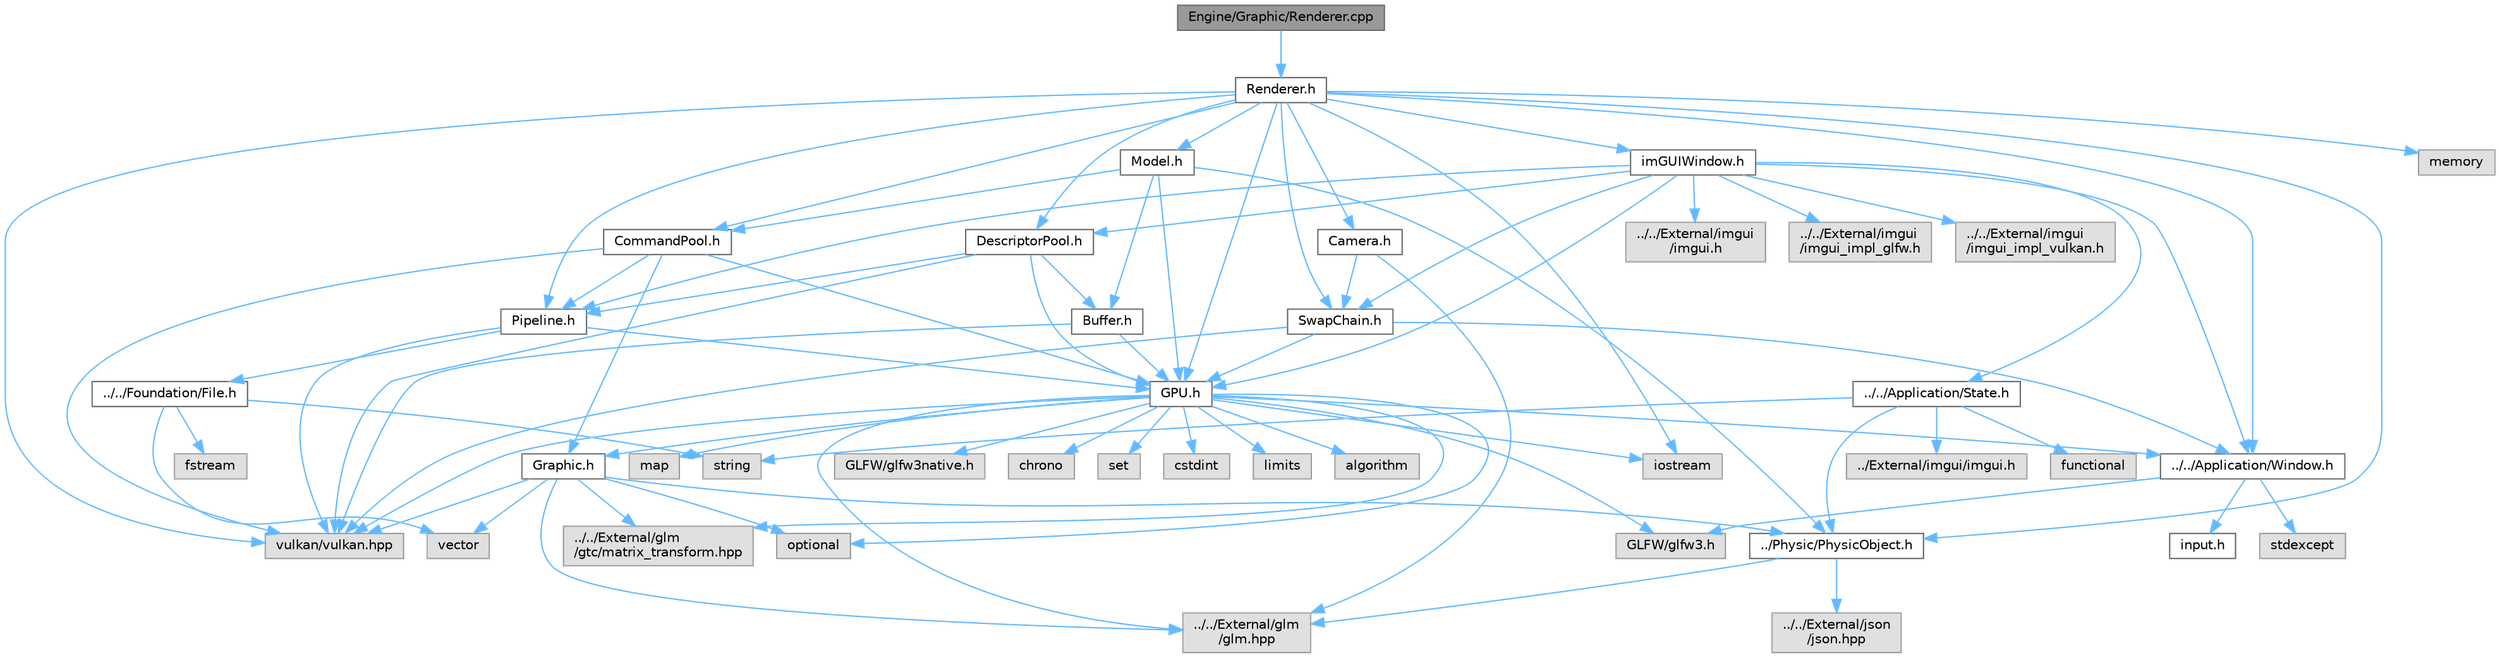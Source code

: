 digraph "Engine/Graphic/Renderer.cpp"
{
 // LATEX_PDF_SIZE
  bgcolor="transparent";
  edge [fontname=Helvetica,fontsize=10,labelfontname=Helvetica,labelfontsize=10];
  node [fontname=Helvetica,fontsize=10,shape=box,height=0.2,width=0.4];
  Node1 [id="Node000001",label="Engine/Graphic/Renderer.cpp",height=0.2,width=0.4,color="gray40", fillcolor="grey60", style="filled", fontcolor="black",tooltip=" "];
  Node1 -> Node2 [id="edge1_Node000001_Node000002",color="steelblue1",style="solid",tooltip=" "];
  Node2 [id="Node000002",label="Renderer.h",height=0.2,width=0.4,color="grey40", fillcolor="white", style="filled",URL="$_renderer_8h.html",tooltip="Define la clase Renderer, encargada de gestionar la renderización utilizando Vulkan."];
  Node2 -> Node3 [id="edge2_Node000002_Node000003",color="steelblue1",style="solid",tooltip=" "];
  Node3 [id="Node000003",label="vulkan/vulkan.hpp",height=0.2,width=0.4,color="grey60", fillcolor="#E0E0E0", style="filled",tooltip=" "];
  Node2 -> Node4 [id="edge3_Node000002_Node000004",color="steelblue1",style="solid",tooltip=" "];
  Node4 [id="Node000004",label="iostream",height=0.2,width=0.4,color="grey60", fillcolor="#E0E0E0", style="filled",tooltip=" "];
  Node2 -> Node5 [id="edge4_Node000002_Node000005",color="steelblue1",style="solid",tooltip=" "];
  Node5 [id="Node000005",label="memory",height=0.2,width=0.4,color="grey60", fillcolor="#E0E0E0", style="filled",tooltip=" "];
  Node2 -> Node6 [id="edge5_Node000002_Node000006",color="steelblue1",style="solid",tooltip=" "];
  Node6 [id="Node000006",label="../../Application/Window.h",height=0.2,width=0.4,color="grey40", fillcolor="white", style="filled",URL="$_window_8h.html",tooltip="Define la clase Window para gestionar la ventana y sus eventos."];
  Node6 -> Node7 [id="edge6_Node000006_Node000007",color="steelblue1",style="solid",tooltip=" "];
  Node7 [id="Node000007",label="GLFW/glfw3.h",height=0.2,width=0.4,color="grey60", fillcolor="#E0E0E0", style="filled",tooltip=" "];
  Node6 -> Node8 [id="edge7_Node000006_Node000008",color="steelblue1",style="solid",tooltip=" "];
  Node8 [id="Node000008",label="stdexcept",height=0.2,width=0.4,color="grey60", fillcolor="#E0E0E0", style="filled",tooltip=" "];
  Node6 -> Node9 [id="edge8_Node000006_Node000009",color="steelblue1",style="solid",tooltip=" "];
  Node9 [id="Node000009",label="input.h",height=0.2,width=0.4,color="grey40", fillcolor="white", style="filled",URL="$input_8h.html",tooltip="Define acciones de entrada y eventos para la aplicación."];
  Node2 -> Node10 [id="edge9_Node000002_Node000010",color="steelblue1",style="solid",tooltip=" "];
  Node10 [id="Node000010",label="../Physic/PhysicObject.h",height=0.2,width=0.4,color="grey40", fillcolor="white", style="filled",URL="$_physic_object_8h.html",tooltip="Define la clase PhysicObject para representar un objeto físico en la simulación, proporcionando métod..."];
  Node10 -> Node11 [id="edge10_Node000010_Node000011",color="steelblue1",style="solid",tooltip=" "];
  Node11 [id="Node000011",label="../../External/glm\l/glm.hpp",height=0.2,width=0.4,color="grey60", fillcolor="#E0E0E0", style="filled",tooltip=" "];
  Node10 -> Node12 [id="edge11_Node000010_Node000012",color="steelblue1",style="solid",tooltip=" "];
  Node12 [id="Node000012",label="../../External/json\l/json.hpp",height=0.2,width=0.4,color="grey60", fillcolor="#E0E0E0", style="filled",tooltip=" "];
  Node2 -> Node13 [id="edge12_Node000002_Node000013",color="steelblue1",style="solid",tooltip=" "];
  Node13 [id="Node000013",label="GPU.h",height=0.2,width=0.4,color="grey40", fillcolor="white", style="filled",URL="$_g_p_u_8h.html",tooltip="Gestiona los recursos de la GPU y la interacción con Vulkan, utilizando la ventana provista."];
  Node13 -> Node3 [id="edge13_Node000013_Node000003",color="steelblue1",style="solid",tooltip=" "];
  Node13 -> Node7 [id="edge14_Node000013_Node000007",color="steelblue1",style="solid",tooltip=" "];
  Node13 -> Node14 [id="edge15_Node000013_Node000014",color="steelblue1",style="solid",tooltip=" "];
  Node14 [id="Node000014",label="GLFW/glfw3native.h",height=0.2,width=0.4,color="grey60", fillcolor="#E0E0E0", style="filled",tooltip=" "];
  Node13 -> Node11 [id="edge16_Node000013_Node000011",color="steelblue1",style="solid",tooltip=" "];
  Node13 -> Node15 [id="edge17_Node000013_Node000015",color="steelblue1",style="solid",tooltip=" "];
  Node15 [id="Node000015",label="../../External/glm\l/gtc/matrix_transform.hpp",height=0.2,width=0.4,color="grey60", fillcolor="#E0E0E0", style="filled",tooltip=" "];
  Node13 -> Node16 [id="edge18_Node000013_Node000016",color="steelblue1",style="solid",tooltip=" "];
  Node16 [id="Node000016",label="chrono",height=0.2,width=0.4,color="grey60", fillcolor="#E0E0E0", style="filled",tooltip=" "];
  Node13 -> Node4 [id="edge19_Node000013_Node000004",color="steelblue1",style="solid",tooltip=" "];
  Node13 -> Node17 [id="edge20_Node000013_Node000017",color="steelblue1",style="solid",tooltip=" "];
  Node17 [id="Node000017",label="optional",height=0.2,width=0.4,color="grey60", fillcolor="#E0E0E0", style="filled",tooltip=" "];
  Node13 -> Node18 [id="edge21_Node000013_Node000018",color="steelblue1",style="solid",tooltip=" "];
  Node18 [id="Node000018",label="set",height=0.2,width=0.4,color="grey60", fillcolor="#E0E0E0", style="filled",tooltip=" "];
  Node13 -> Node19 [id="edge22_Node000013_Node000019",color="steelblue1",style="solid",tooltip=" "];
  Node19 [id="Node000019",label="cstdint",height=0.2,width=0.4,color="grey60", fillcolor="#E0E0E0", style="filled",tooltip=" "];
  Node13 -> Node20 [id="edge23_Node000013_Node000020",color="steelblue1",style="solid",tooltip=" "];
  Node20 [id="Node000020",label="limits",height=0.2,width=0.4,color="grey60", fillcolor="#E0E0E0", style="filled",tooltip=" "];
  Node13 -> Node21 [id="edge24_Node000013_Node000021",color="steelblue1",style="solid",tooltip=" "];
  Node21 [id="Node000021",label="algorithm",height=0.2,width=0.4,color="grey60", fillcolor="#E0E0E0", style="filled",tooltip=" "];
  Node13 -> Node22 [id="edge25_Node000013_Node000022",color="steelblue1",style="solid",tooltip=" "];
  Node22 [id="Node000022",label="map",height=0.2,width=0.4,color="grey60", fillcolor="#E0E0E0", style="filled",tooltip=" "];
  Node13 -> Node6 [id="edge26_Node000013_Node000006",color="steelblue1",style="solid",tooltip=" "];
  Node13 -> Node23 [id="edge27_Node000013_Node000023",color="steelblue1",style="solid",tooltip=" "];
  Node23 [id="Node000023",label="Graphic.h",height=0.2,width=0.4,color="grey40", fillcolor="white", style="filled",URL="$_graphic_8h.html",tooltip="Define las estructuras y constantes utilizadas en la gestión de recursos gráficos con Vulkan."];
  Node23 -> Node3 [id="edge28_Node000023_Node000003",color="steelblue1",style="solid",tooltip=" "];
  Node23 -> Node11 [id="edge29_Node000023_Node000011",color="steelblue1",style="solid",tooltip=" "];
  Node23 -> Node15 [id="edge30_Node000023_Node000015",color="steelblue1",style="solid",tooltip=" "];
  Node23 -> Node17 [id="edge31_Node000023_Node000017",color="steelblue1",style="solid",tooltip=" "];
  Node23 -> Node24 [id="edge32_Node000023_Node000024",color="steelblue1",style="solid",tooltip=" "];
  Node24 [id="Node000024",label="vector",height=0.2,width=0.4,color="grey60", fillcolor="#E0E0E0", style="filled",tooltip=" "];
  Node23 -> Node10 [id="edge33_Node000023_Node000010",color="steelblue1",style="solid",tooltip=" "];
  Node2 -> Node25 [id="edge34_Node000002_Node000025",color="steelblue1",style="solid",tooltip=" "];
  Node25 [id="Node000025",label="CommandPool.h",height=0.2,width=0.4,color="grey40", fillcolor="white", style="filled",URL="$_command_pool_8h.html",tooltip="Gestiona la creación y administración de un pool de comandos para la GPU."];
  Node25 -> Node3 [id="edge35_Node000025_Node000003",color="steelblue1",style="solid",tooltip=" "];
  Node25 -> Node23 [id="edge36_Node000025_Node000023",color="steelblue1",style="solid",tooltip=" "];
  Node25 -> Node13 [id="edge37_Node000025_Node000013",color="steelblue1",style="solid",tooltip=" "];
  Node25 -> Node26 [id="edge38_Node000025_Node000026",color="steelblue1",style="solid",tooltip=" "];
  Node26 [id="Node000026",label="Pipeline.h",height=0.2,width=0.4,color="grey40", fillcolor="white", style="filled",URL="$_pipeline_8h.html",tooltip="Gestiona la creación y configuración del pipeline gráfico de Vulkan."];
  Node26 -> Node3 [id="edge39_Node000026_Node000003",color="steelblue1",style="solid",tooltip=" "];
  Node26 -> Node27 [id="edge40_Node000026_Node000027",color="steelblue1",style="solid",tooltip=" "];
  Node27 [id="Node000027",label="../../Foundation/File.h",height=0.2,width=0.4,color="grey40", fillcolor="white", style="filled",URL="$_file_8h.html",tooltip="Proporciona funcionalidades para la lectura y escritura de archivos, útil para cargar shaders u otros..."];
  Node27 -> Node28 [id="edge41_Node000027_Node000028",color="steelblue1",style="solid",tooltip=" "];
  Node28 [id="Node000028",label="fstream",height=0.2,width=0.4,color="grey60", fillcolor="#E0E0E0", style="filled",tooltip=" "];
  Node27 -> Node29 [id="edge42_Node000027_Node000029",color="steelblue1",style="solid",tooltip=" "];
  Node29 [id="Node000029",label="string",height=0.2,width=0.4,color="grey60", fillcolor="#E0E0E0", style="filled",tooltip=" "];
  Node27 -> Node24 [id="edge43_Node000027_Node000024",color="steelblue1",style="solid",tooltip=" "];
  Node26 -> Node13 [id="edge44_Node000026_Node000013",color="steelblue1",style="solid",tooltip=" "];
  Node2 -> Node30 [id="edge45_Node000002_Node000030",color="steelblue1",style="solid",tooltip=" "];
  Node30 [id="Node000030",label="SwapChain.h",height=0.2,width=0.4,color="grey40", fillcolor="white", style="filled",URL="$_swap_chain_8h.html",tooltip="Gestiona el intercambio de imágenes y recursos de presentación en Vulkan."];
  Node30 -> Node3 [id="edge46_Node000030_Node000003",color="steelblue1",style="solid",tooltip=" "];
  Node30 -> Node6 [id="edge47_Node000030_Node000006",color="steelblue1",style="solid",tooltip=" "];
  Node30 -> Node13 [id="edge48_Node000030_Node000013",color="steelblue1",style="solid",tooltip=" "];
  Node2 -> Node26 [id="edge49_Node000002_Node000026",color="steelblue1",style="solid",tooltip=" "];
  Node2 -> Node31 [id="edge50_Node000002_Node000031",color="steelblue1",style="solid",tooltip=" "];
  Node31 [id="Node000031",label="Model.h",height=0.2,width=0.4,color="grey40", fillcolor="white", style="filled",URL="$_model_8h.html",tooltip="Define la clase Model para representar modelos 3D generados a partir de parámetros geométricos."];
  Node31 -> Node13 [id="edge51_Node000031_Node000013",color="steelblue1",style="solid",tooltip=" "];
  Node31 -> Node10 [id="edge52_Node000031_Node000010",color="steelblue1",style="solid",tooltip=" "];
  Node31 -> Node25 [id="edge53_Node000031_Node000025",color="steelblue1",style="solid",tooltip=" "];
  Node31 -> Node32 [id="edge54_Node000031_Node000032",color="steelblue1",style="solid",tooltip=" "];
  Node32 [id="Node000032",label="Buffer.h",height=0.2,width=0.4,color="grey40", fillcolor="white", style="filled",URL="$_buffer_8h.html",tooltip="Gestiona los buffers de Vulkan, permitiendo la creación, mapeo y escritura de datos."];
  Node32 -> Node3 [id="edge55_Node000032_Node000003",color="steelblue1",style="solid",tooltip=" "];
  Node32 -> Node13 [id="edge56_Node000032_Node000013",color="steelblue1",style="solid",tooltip=" "];
  Node2 -> Node33 [id="edge57_Node000002_Node000033",color="steelblue1",style="solid",tooltip=" "];
  Node33 [id="Node000033",label="DescriptorPool.h",height=0.2,width=0.4,color="grey40", fillcolor="white", style="filled",URL="$_descriptor_pool_8h.html",tooltip="Gestiona los conjuntos de descriptores para buffers uniformes y la configuración del pipeline gráfico..."];
  Node33 -> Node3 [id="edge58_Node000033_Node000003",color="steelblue1",style="solid",tooltip=" "];
  Node33 -> Node13 [id="edge59_Node000033_Node000013",color="steelblue1",style="solid",tooltip=" "];
  Node33 -> Node26 [id="edge60_Node000033_Node000026",color="steelblue1",style="solid",tooltip=" "];
  Node33 -> Node32 [id="edge61_Node000033_Node000032",color="steelblue1",style="solid",tooltip=" "];
  Node2 -> Node34 [id="edge62_Node000002_Node000034",color="steelblue1",style="solid",tooltip=" "];
  Node34 [id="Node000034",label="Camera.h",height=0.2,width=0.4,color="grey40", fillcolor="white", style="filled",URL="$_camera_8h.html",tooltip="Gestiona la cámara de la escena, proporcionando métodos para actualizar la vista y la proyección."];
  Node34 -> Node30 [id="edge63_Node000034_Node000030",color="steelblue1",style="solid",tooltip=" "];
  Node34 -> Node11 [id="edge64_Node000034_Node000011",color="steelblue1",style="solid",tooltip=" "];
  Node2 -> Node35 [id="edge65_Node000002_Node000035",color="steelblue1",style="solid",tooltip=" "];
  Node35 [id="Node000035",label="imGUIWindow.h",height=0.2,width=0.4,color="grey40", fillcolor="white", style="filled",URL="$im_g_u_i_window_8h.html",tooltip="Integra ImGui en la aplicación, gestionando la interfaz gráfica."];
  Node35 -> Node36 [id="edge66_Node000035_Node000036",color="steelblue1",style="solid",tooltip=" "];
  Node36 [id="Node000036",label="../../External/imgui\l/imgui.h",height=0.2,width=0.4,color="grey60", fillcolor="#E0E0E0", style="filled",tooltip=" "];
  Node35 -> Node37 [id="edge67_Node000035_Node000037",color="steelblue1",style="solid",tooltip=" "];
  Node37 [id="Node000037",label="../../External/imgui\l/imgui_impl_glfw.h",height=0.2,width=0.4,color="grey60", fillcolor="#E0E0E0", style="filled",tooltip=" "];
  Node35 -> Node38 [id="edge68_Node000035_Node000038",color="steelblue1",style="solid",tooltip=" "];
  Node38 [id="Node000038",label="../../External/imgui\l/imgui_impl_vulkan.h",height=0.2,width=0.4,color="grey60", fillcolor="#E0E0E0", style="filled",tooltip=" "];
  Node35 -> Node6 [id="edge69_Node000035_Node000006",color="steelblue1",style="solid",tooltip=" "];
  Node35 -> Node39 [id="edge70_Node000035_Node000039",color="steelblue1",style="solid",tooltip=" "];
  Node39 [id="Node000039",label="../../Application/State.h",height=0.2,width=0.4,color="grey40", fillcolor="white", style="filled",URL="$_state_8h.html",tooltip="Define los estados y la máquina de estados para la aplicación."];
  Node39 -> Node29 [id="edge71_Node000039_Node000029",color="steelblue1",style="solid",tooltip=" "];
  Node39 -> Node40 [id="edge72_Node000039_Node000040",color="steelblue1",style="solid",tooltip=" "];
  Node40 [id="Node000040",label="functional",height=0.2,width=0.4,color="grey60", fillcolor="#E0E0E0", style="filled",tooltip=" "];
  Node39 -> Node41 [id="edge73_Node000039_Node000041",color="steelblue1",style="solid",tooltip=" "];
  Node41 [id="Node000041",label="../External/imgui/imgui.h",height=0.2,width=0.4,color="grey60", fillcolor="#E0E0E0", style="filled",tooltip=" "];
  Node39 -> Node10 [id="edge74_Node000039_Node000010",color="steelblue1",style="solid",tooltip=" "];
  Node35 -> Node13 [id="edge75_Node000035_Node000013",color="steelblue1",style="solid",tooltip=" "];
  Node35 -> Node26 [id="edge76_Node000035_Node000026",color="steelblue1",style="solid",tooltip=" "];
  Node35 -> Node33 [id="edge77_Node000035_Node000033",color="steelblue1",style="solid",tooltip=" "];
  Node35 -> Node30 [id="edge78_Node000035_Node000030",color="steelblue1",style="solid",tooltip=" "];
}
